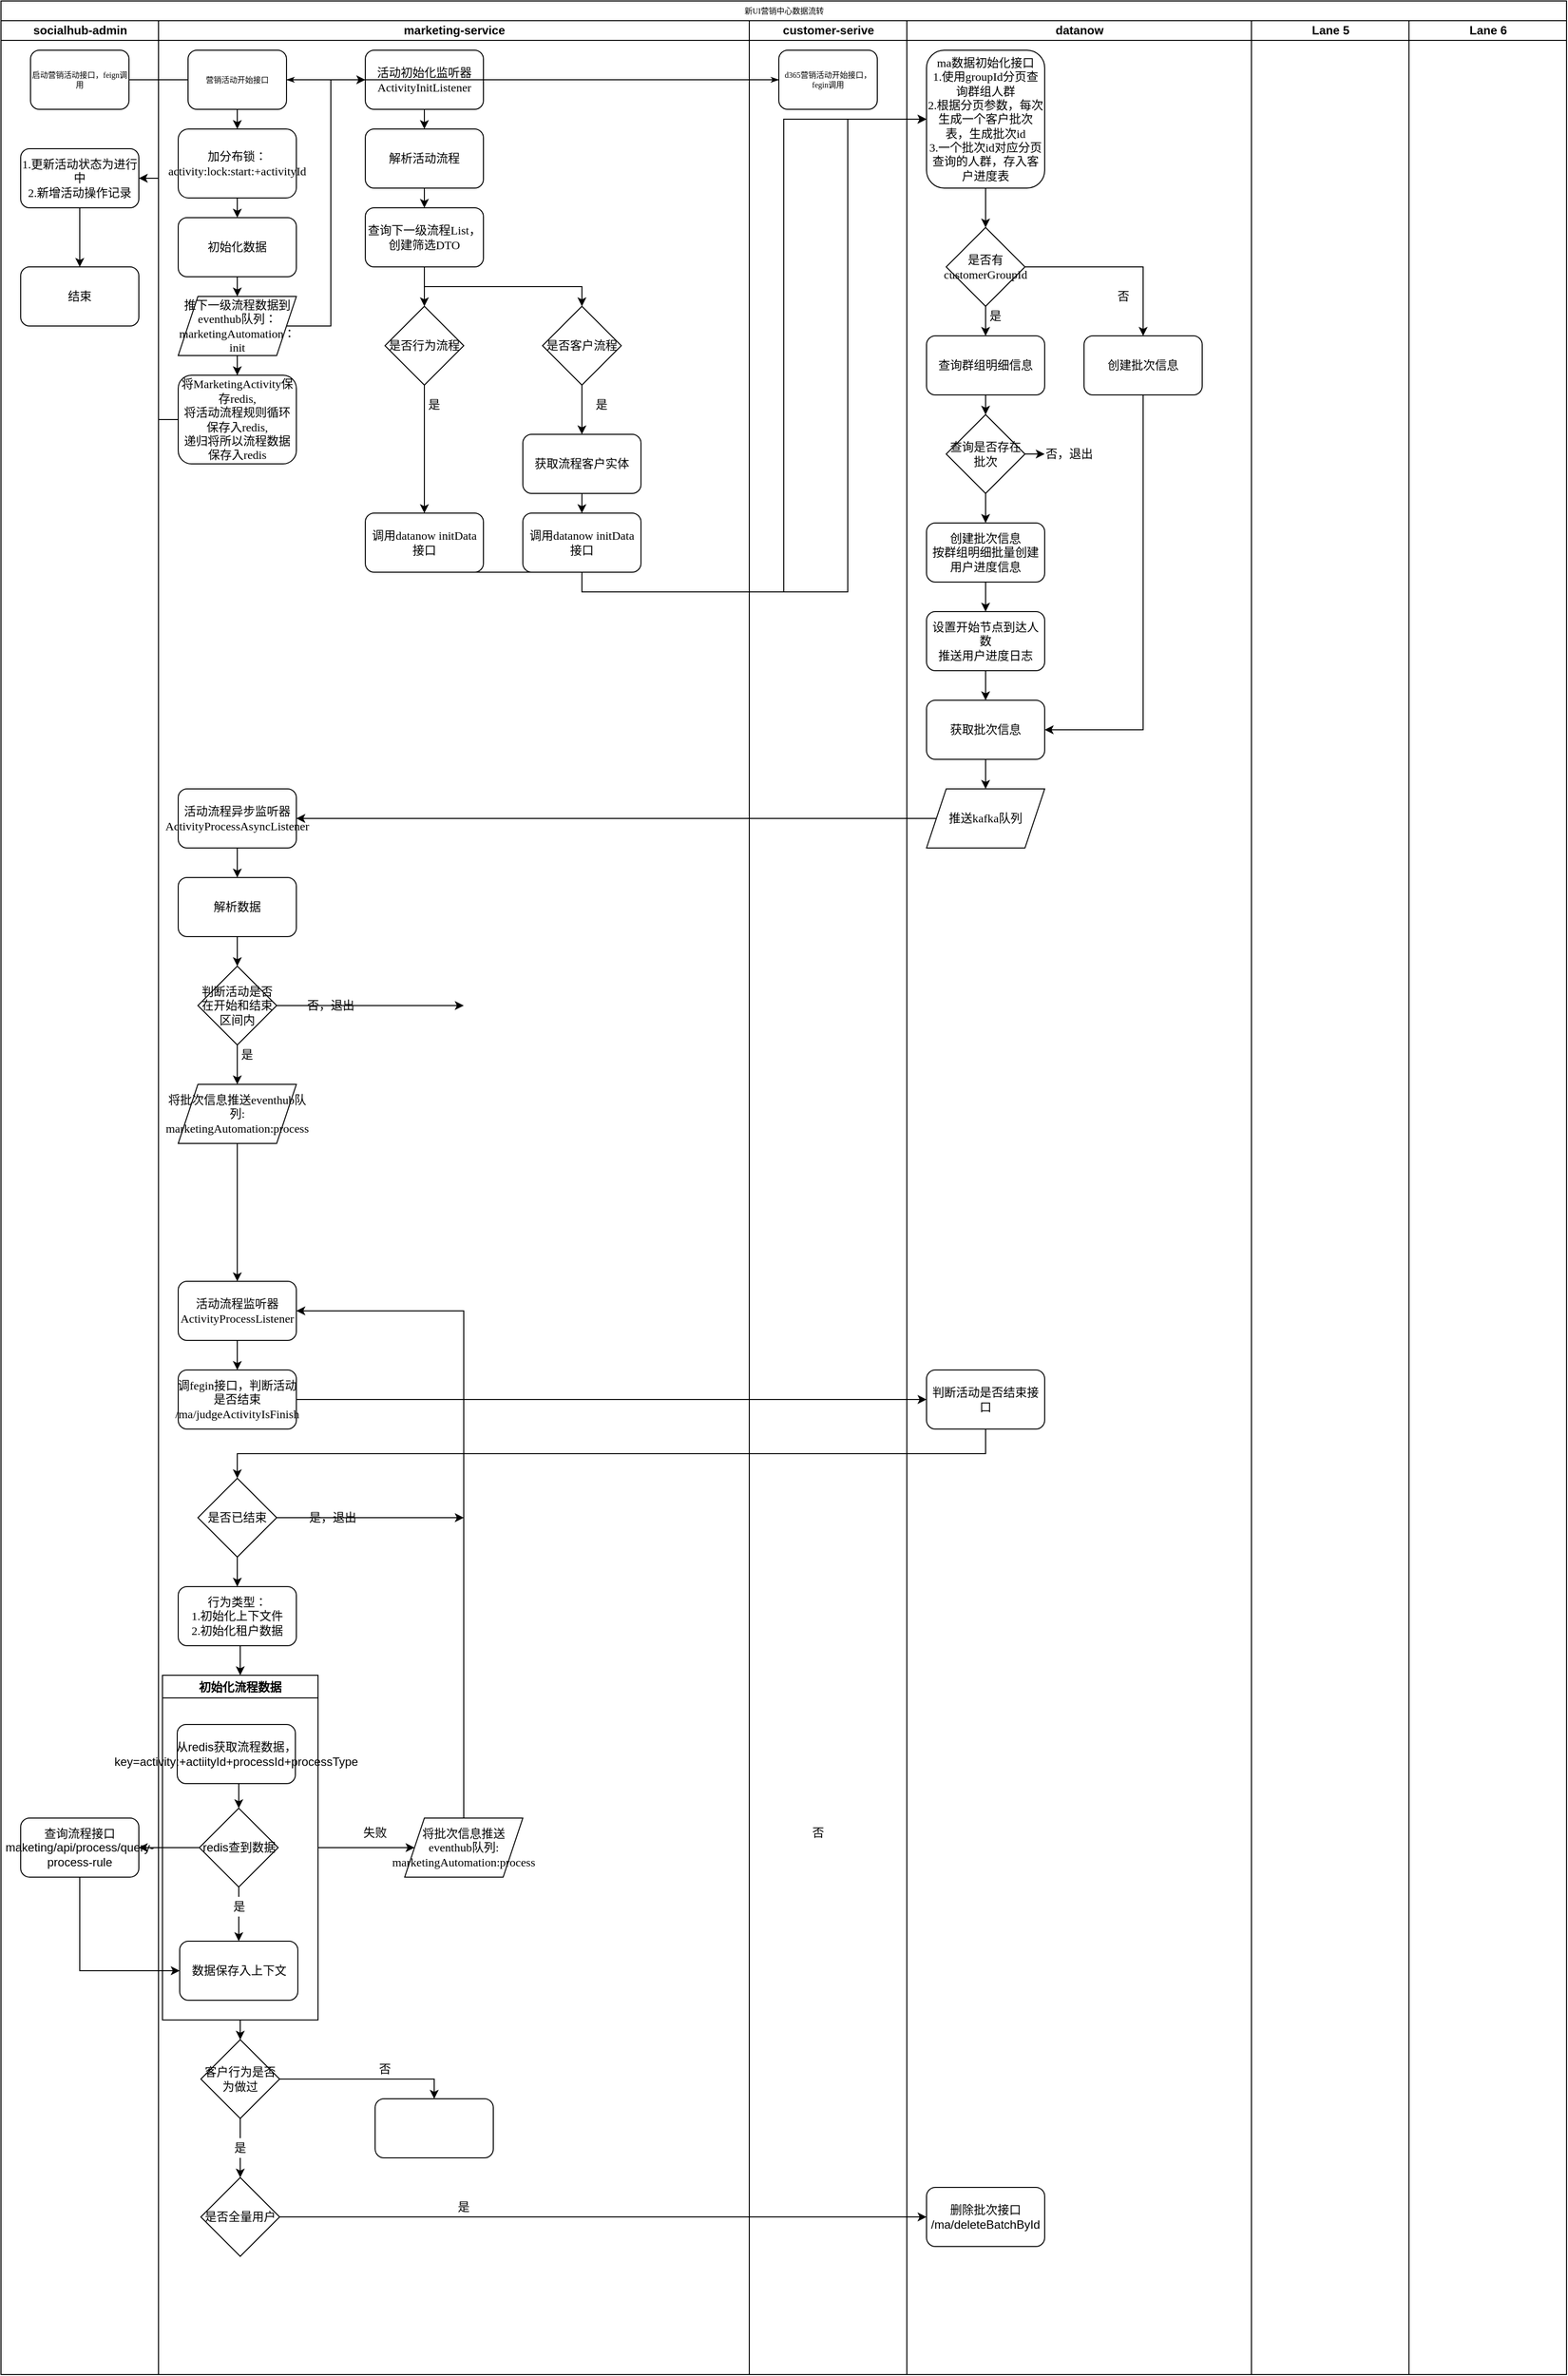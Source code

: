 <mxfile version="14.9.8" type="github">
  <diagram name="Page-1" id="74e2e168-ea6b-b213-b513-2b3c1d86103e">
    <mxGraphModel dx="1038" dy="579" grid="1" gridSize="10" guides="1" tooltips="1" connect="1" arrows="1" fold="1" page="1" pageScale="1" pageWidth="1100" pageHeight="850" background="none" math="0" shadow="0">
      <root>
        <mxCell id="0" />
        <mxCell id="1" parent="0" />
        <mxCell id="77e6c97f196da883-1" value="新UI营销中心数据流转" style="swimlane;html=1;childLayout=stackLayout;startSize=20;rounded=0;shadow=0;labelBackgroundColor=none;strokeWidth=1;fontFamily=Verdana;fontSize=8;align=center;fontStyle=0" parent="1" vertex="1">
          <mxGeometry x="60" y="70" width="1590" height="2410" as="geometry" />
        </mxCell>
        <mxCell id="77e6c97f196da883-26" style="edgeStyle=orthogonalEdgeStyle;rounded=1;html=1;labelBackgroundColor=none;startArrow=none;startFill=0;startSize=5;endArrow=classicThin;endFill=1;endSize=5;jettySize=auto;orthogonalLoop=1;strokeWidth=1;fontFamily=Verdana;fontSize=8" parent="77e6c97f196da883-1" source="77e6c97f196da883-8" target="77e6c97f196da883-11" edge="1">
          <mxGeometry relative="1" as="geometry" />
        </mxCell>
        <mxCell id="77e6c97f196da883-2" value="socialhub-admin" style="swimlane;html=1;startSize=20;" parent="77e6c97f196da883-1" vertex="1">
          <mxGeometry y="20" width="160" height="2390" as="geometry" />
        </mxCell>
        <mxCell id="77e6c97f196da883-8" value="启动营销活动接口，feign调用" style="rounded=1;whiteSpace=wrap;html=1;shadow=0;labelBackgroundColor=none;strokeWidth=1;fontFamily=Verdana;fontSize=8;align=center;" parent="77e6c97f196da883-2" vertex="1">
          <mxGeometry x="30" y="30" width="100" height="60" as="geometry" />
        </mxCell>
        <mxCell id="EfhbLXR6SQCOzgMCD7S6-70" style="edgeStyle=orthogonalEdgeStyle;rounded=0;orthogonalLoop=1;jettySize=auto;html=1;exitX=0.5;exitY=1;exitDx=0;exitDy=0;entryX=0.5;entryY=0;entryDx=0;entryDy=0;fontFamily=Verdana;" parent="77e6c97f196da883-2" source="EfhbLXR6SQCOzgMCD7S6-66" target="EfhbLXR6SQCOzgMCD7S6-69" edge="1">
          <mxGeometry relative="1" as="geometry" />
        </mxCell>
        <mxCell id="EfhbLXR6SQCOzgMCD7S6-66" value="1.更新活动状态为进行中&lt;br&gt;2.新增活动操作记录" style="rounded=1;whiteSpace=wrap;html=1;fontFamily=Verdana;" parent="77e6c97f196da883-2" vertex="1">
          <mxGeometry x="20" y="130" width="120" height="60" as="geometry" />
        </mxCell>
        <mxCell id="EfhbLXR6SQCOzgMCD7S6-69" value="结束" style="rounded=1;whiteSpace=wrap;html=1;fontFamily=Verdana;" parent="77e6c97f196da883-2" vertex="1">
          <mxGeometry x="20" y="250" width="120" height="60" as="geometry" />
        </mxCell>
        <mxCell id="uxuFsEYdZYxhDb78e2w4-10" value="查询流程接口&lt;br&gt;maketing/api/process/query-process-rule" style="rounded=1;whiteSpace=wrap;html=1;" vertex="1" parent="77e6c97f196da883-2">
          <mxGeometry x="20" y="1825" width="120" height="60" as="geometry" />
        </mxCell>
        <mxCell id="77e6c97f196da883-4" value="marketing-service" style="swimlane;html=1;startSize=20;" parent="77e6c97f196da883-1" vertex="1">
          <mxGeometry x="160" y="20" width="600" height="2390" as="geometry" />
        </mxCell>
        <mxCell id="EfhbLXR6SQCOzgMCD7S6-1" style="edgeStyle=orthogonalEdgeStyle;rounded=0;orthogonalLoop=1;jettySize=auto;html=1;exitX=0.5;exitY=1;exitDx=0;exitDy=0;entryX=0.5;entryY=0;entryDx=0;entryDy=0;fontFamily=Verdana;" parent="77e6c97f196da883-4" source="77e6c97f196da883-9" target="gTj4ivvzBV5P9dTp7mhS-2" edge="1">
          <mxGeometry relative="1" as="geometry" />
        </mxCell>
        <mxCell id="77e6c97f196da883-9" value="营销活动开始接口" style="rounded=1;whiteSpace=wrap;html=1;shadow=0;labelBackgroundColor=none;strokeWidth=1;fontFamily=Verdana;fontSize=8;align=center;" parent="77e6c97f196da883-4" vertex="1">
          <mxGeometry x="30" y="30" width="100" height="60" as="geometry" />
        </mxCell>
        <mxCell id="EfhbLXR6SQCOzgMCD7S6-3" style="edgeStyle=orthogonalEdgeStyle;rounded=0;orthogonalLoop=1;jettySize=auto;html=1;exitX=0.5;exitY=1;exitDx=0;exitDy=0;entryX=0.5;entryY=0;entryDx=0;entryDy=0;fontFamily=Verdana;" parent="77e6c97f196da883-4" source="gTj4ivvzBV5P9dTp7mhS-2" target="EfhbLXR6SQCOzgMCD7S6-2" edge="1">
          <mxGeometry relative="1" as="geometry" />
        </mxCell>
        <mxCell id="gTj4ivvzBV5P9dTp7mhS-2" value="&lt;font&gt;加分布锁：&lt;span&gt;activity:lock:start:+activityId&lt;/span&gt;&lt;/font&gt;" style="rounded=1;whiteSpace=wrap;html=1;fontFamily=Verdana;" parent="77e6c97f196da883-4" vertex="1">
          <mxGeometry x="20" y="110" width="120" height="70" as="geometry" />
        </mxCell>
        <mxCell id="EfhbLXR6SQCOzgMCD7S6-10" style="edgeStyle=orthogonalEdgeStyle;rounded=0;orthogonalLoop=1;jettySize=auto;html=1;exitX=0.5;exitY=1;exitDx=0;exitDy=0;entryX=0.5;entryY=0;entryDx=0;entryDy=0;fontFamily=Verdana;" parent="77e6c97f196da883-4" source="EfhbLXR6SQCOzgMCD7S6-2" target="EfhbLXR6SQCOzgMCD7S6-9" edge="1">
          <mxGeometry relative="1" as="geometry" />
        </mxCell>
        <mxCell id="EfhbLXR6SQCOzgMCD7S6-2" value="初始化数据" style="rounded=1;whiteSpace=wrap;html=1;fontFamily=Verdana;" parent="77e6c97f196da883-4" vertex="1">
          <mxGeometry x="20" y="200" width="120" height="60" as="geometry" />
        </mxCell>
        <mxCell id="EfhbLXR6SQCOzgMCD7S6-12" style="edgeStyle=orthogonalEdgeStyle;rounded=0;orthogonalLoop=1;jettySize=auto;html=1;exitX=0.5;exitY=1;exitDx=0;exitDy=0;fontFamily=Verdana;" parent="77e6c97f196da883-4" source="EfhbLXR6SQCOzgMCD7S6-9" target="EfhbLXR6SQCOzgMCD7S6-11" edge="1">
          <mxGeometry relative="1" as="geometry" />
        </mxCell>
        <mxCell id="EfhbLXR6SQCOzgMCD7S6-16" style="edgeStyle=orthogonalEdgeStyle;rounded=0;orthogonalLoop=1;jettySize=auto;html=1;exitX=1;exitY=0.5;exitDx=0;exitDy=0;entryX=0;entryY=0.5;entryDx=0;entryDy=0;fontFamily=Verdana;" parent="77e6c97f196da883-4" source="EfhbLXR6SQCOzgMCD7S6-9" target="EfhbLXR6SQCOzgMCD7S6-13" edge="1">
          <mxGeometry relative="1" as="geometry" />
        </mxCell>
        <mxCell id="EfhbLXR6SQCOzgMCD7S6-9" value="推下一级流程数据到eventhub队列：marketingAutomation：init" style="shape=parallelogram;perimeter=parallelogramPerimeter;whiteSpace=wrap;html=1;fixedSize=1;fontFamily=Verdana;" parent="77e6c97f196da883-4" vertex="1">
          <mxGeometry x="20" y="280" width="120" height="60" as="geometry" />
        </mxCell>
        <mxCell id="EfhbLXR6SQCOzgMCD7S6-11" value="将MarketingActivity保存redis,&lt;br&gt;将活动流程规则循环保存入redis,&lt;br&gt;递归将所以流程数据保存入redis" style="rounded=1;whiteSpace=wrap;html=1;fontFamily=Verdana;" parent="77e6c97f196da883-4" vertex="1">
          <mxGeometry x="20" y="360" width="120" height="90" as="geometry" />
        </mxCell>
        <mxCell id="EfhbLXR6SQCOzgMCD7S6-15" style="edgeStyle=orthogonalEdgeStyle;rounded=0;orthogonalLoop=1;jettySize=auto;html=1;exitX=0.5;exitY=1;exitDx=0;exitDy=0;entryX=0.5;entryY=0;entryDx=0;entryDy=0;fontFamily=Verdana;" parent="77e6c97f196da883-4" source="EfhbLXR6SQCOzgMCD7S6-13" target="EfhbLXR6SQCOzgMCD7S6-14" edge="1">
          <mxGeometry relative="1" as="geometry" />
        </mxCell>
        <mxCell id="EfhbLXR6SQCOzgMCD7S6-13" value="活动初始化监听器&lt;br&gt;ActivityInitListener" style="rounded=1;whiteSpace=wrap;html=1;fontFamily=Verdana;" parent="77e6c97f196da883-4" vertex="1">
          <mxGeometry x="210" y="30" width="120" height="60" as="geometry" />
        </mxCell>
        <mxCell id="EfhbLXR6SQCOzgMCD7S6-19" style="edgeStyle=orthogonalEdgeStyle;rounded=0;orthogonalLoop=1;jettySize=auto;html=1;exitX=0.5;exitY=1;exitDx=0;exitDy=0;entryX=0.5;entryY=0;entryDx=0;entryDy=0;fontFamily=Verdana;" parent="77e6c97f196da883-4" source="EfhbLXR6SQCOzgMCD7S6-14" target="EfhbLXR6SQCOzgMCD7S6-17" edge="1">
          <mxGeometry relative="1" as="geometry" />
        </mxCell>
        <mxCell id="EfhbLXR6SQCOzgMCD7S6-14" value="解析活动流程" style="rounded=1;whiteSpace=wrap;html=1;fontFamily=Verdana;" parent="77e6c97f196da883-4" vertex="1">
          <mxGeometry x="210" y="110" width="120" height="60" as="geometry" />
        </mxCell>
        <mxCell id="EfhbLXR6SQCOzgMCD7S6-21" style="edgeStyle=orthogonalEdgeStyle;rounded=0;orthogonalLoop=1;jettySize=auto;html=1;exitX=0.5;exitY=1;exitDx=0;exitDy=0;entryX=0.5;entryY=0;entryDx=0;entryDy=0;fontFamily=Verdana;" parent="77e6c97f196da883-4" source="EfhbLXR6SQCOzgMCD7S6-17" target="EfhbLXR6SQCOzgMCD7S6-20" edge="1">
          <mxGeometry relative="1" as="geometry" />
        </mxCell>
        <mxCell id="EfhbLXR6SQCOzgMCD7S6-23" style="edgeStyle=orthogonalEdgeStyle;rounded=0;orthogonalLoop=1;jettySize=auto;html=1;exitX=0.5;exitY=1;exitDx=0;exitDy=0;entryX=0.5;entryY=0;entryDx=0;entryDy=0;fontFamily=Verdana;" parent="77e6c97f196da883-4" source="EfhbLXR6SQCOzgMCD7S6-17" target="EfhbLXR6SQCOzgMCD7S6-22" edge="1">
          <mxGeometry relative="1" as="geometry" />
        </mxCell>
        <mxCell id="EfhbLXR6SQCOzgMCD7S6-17" value="查询下一级流程List，&lt;br&gt;创建筛选DTO" style="rounded=1;whiteSpace=wrap;html=1;fontFamily=Verdana;" parent="77e6c97f196da883-4" vertex="1">
          <mxGeometry x="210" y="190" width="120" height="60" as="geometry" />
        </mxCell>
        <mxCell id="EfhbLXR6SQCOzgMCD7S6-20" value="是否行为流程" style="rhombus;whiteSpace=wrap;html=1;fontFamily=Verdana;" parent="77e6c97f196da883-4" vertex="1">
          <mxGeometry x="230" y="290" width="80" height="80" as="geometry" />
        </mxCell>
        <mxCell id="EfhbLXR6SQCOzgMCD7S6-35" style="edgeStyle=orthogonalEdgeStyle;rounded=0;orthogonalLoop=1;jettySize=auto;html=1;exitX=0.5;exitY=1;exitDx=0;exitDy=0;entryX=0.5;entryY=0;entryDx=0;entryDy=0;fontFamily=Verdana;" parent="77e6c97f196da883-4" source="EfhbLXR6SQCOzgMCD7S6-22" target="EfhbLXR6SQCOzgMCD7S6-34" edge="1">
          <mxGeometry relative="1" as="geometry" />
        </mxCell>
        <mxCell id="EfhbLXR6SQCOzgMCD7S6-22" value="是否客户流程" style="rhombus;whiteSpace=wrap;html=1;fontFamily=Verdana;" parent="77e6c97f196da883-4" vertex="1">
          <mxGeometry x="390" y="290" width="80" height="80" as="geometry" />
        </mxCell>
        <mxCell id="EfhbLXR6SQCOzgMCD7S6-24" value="调用datanow&amp;nbsp;initData接口" style="rounded=1;whiteSpace=wrap;html=1;fontFamily=Verdana;" parent="77e6c97f196da883-4" vertex="1">
          <mxGeometry x="210" y="500" width="120" height="60" as="geometry" />
        </mxCell>
        <mxCell id="EfhbLXR6SQCOzgMCD7S6-27" value="是" style="text;html=1;strokeColor=none;fillColor=none;align=center;verticalAlign=middle;whiteSpace=wrap;rounded=0;fontFamily=Verdana;" parent="77e6c97f196da883-4" vertex="1">
          <mxGeometry x="260" y="380" width="40" height="20" as="geometry" />
        </mxCell>
        <mxCell id="EfhbLXR6SQCOzgMCD7S6-32" style="edgeStyle=orthogonalEdgeStyle;rounded=0;orthogonalLoop=1;jettySize=auto;html=1;exitX=0.5;exitY=1;exitDx=0;exitDy=0;entryX=0.5;entryY=0;entryDx=0;entryDy=0;fontFamily=Verdana;" parent="77e6c97f196da883-4" source="EfhbLXR6SQCOzgMCD7S6-20" target="EfhbLXR6SQCOzgMCD7S6-24" edge="1">
          <mxGeometry relative="1" as="geometry" />
        </mxCell>
        <mxCell id="EfhbLXR6SQCOzgMCD7S6-38" style="edgeStyle=orthogonalEdgeStyle;rounded=0;orthogonalLoop=1;jettySize=auto;html=1;exitX=0.5;exitY=1;exitDx=0;exitDy=0;entryX=0.5;entryY=0;entryDx=0;entryDy=0;fontFamily=Verdana;" parent="77e6c97f196da883-4" source="EfhbLXR6SQCOzgMCD7S6-34" target="EfhbLXR6SQCOzgMCD7S6-37" edge="1">
          <mxGeometry relative="1" as="geometry" />
        </mxCell>
        <mxCell id="EfhbLXR6SQCOzgMCD7S6-34" value="获取流程客户实体" style="rounded=1;whiteSpace=wrap;html=1;fontFamily=Verdana;" parent="77e6c97f196da883-4" vertex="1">
          <mxGeometry x="370" y="420" width="120" height="60" as="geometry" />
        </mxCell>
        <mxCell id="EfhbLXR6SQCOzgMCD7S6-36" value="是" style="text;html=1;strokeColor=none;fillColor=none;align=center;verticalAlign=middle;whiteSpace=wrap;rounded=0;fontFamily=Verdana;" parent="77e6c97f196da883-4" vertex="1">
          <mxGeometry x="430" y="380" width="40" height="20" as="geometry" />
        </mxCell>
        <mxCell id="EfhbLXR6SQCOzgMCD7S6-37" value="调用datanow&amp;nbsp;initData接口" style="rounded=1;whiteSpace=wrap;html=1;fontFamily=Verdana;" parent="77e6c97f196da883-4" vertex="1">
          <mxGeometry x="370" y="500" width="120" height="60" as="geometry" />
        </mxCell>
        <mxCell id="EfhbLXR6SQCOzgMCD7S6-73" style="edgeStyle=orthogonalEdgeStyle;rounded=0;orthogonalLoop=1;jettySize=auto;html=1;exitX=0.5;exitY=1;exitDx=0;exitDy=0;entryX=0.5;entryY=0;entryDx=0;entryDy=0;fontFamily=Verdana;" parent="77e6c97f196da883-4" source="EfhbLXR6SQCOzgMCD7S6-64" target="EfhbLXR6SQCOzgMCD7S6-72" edge="1">
          <mxGeometry relative="1" as="geometry" />
        </mxCell>
        <mxCell id="EfhbLXR6SQCOzgMCD7S6-64" value="活动流程异步监听器&lt;br&gt;ActivityProcessAsyncListener" style="rounded=1;whiteSpace=wrap;html=1;fontFamily=Verdana;" parent="77e6c97f196da883-4" vertex="1">
          <mxGeometry x="20" y="780" width="120" height="60" as="geometry" />
        </mxCell>
        <mxCell id="EfhbLXR6SQCOzgMCD7S6-76" style="edgeStyle=orthogonalEdgeStyle;rounded=0;orthogonalLoop=1;jettySize=auto;html=1;exitX=0.5;exitY=1;exitDx=0;exitDy=0;entryX=0.5;entryY=0;entryDx=0;entryDy=0;fontFamily=Verdana;" parent="77e6c97f196da883-4" source="EfhbLXR6SQCOzgMCD7S6-71" edge="1">
          <mxGeometry relative="1" as="geometry">
            <mxPoint x="80" y="1080" as="targetPoint" />
          </mxGeometry>
        </mxCell>
        <mxCell id="EfhbLXR6SQCOzgMCD7S6-71" value="判断活动是否在开始和结束区间内" style="rhombus;whiteSpace=wrap;html=1;fontFamily=Verdana;" parent="77e6c97f196da883-4" vertex="1">
          <mxGeometry x="40" y="960" width="80" height="80" as="geometry" />
        </mxCell>
        <mxCell id="EfhbLXR6SQCOzgMCD7S6-74" style="edgeStyle=orthogonalEdgeStyle;rounded=0;orthogonalLoop=1;jettySize=auto;html=1;exitX=0.5;exitY=1;exitDx=0;exitDy=0;entryX=0.5;entryY=0;entryDx=0;entryDy=0;fontFamily=Verdana;" parent="77e6c97f196da883-4" source="EfhbLXR6SQCOzgMCD7S6-72" target="EfhbLXR6SQCOzgMCD7S6-71" edge="1">
          <mxGeometry relative="1" as="geometry" />
        </mxCell>
        <mxCell id="EfhbLXR6SQCOzgMCD7S6-72" value="解析数据" style="rounded=1;whiteSpace=wrap;html=1;fontFamily=Verdana;" parent="77e6c97f196da883-4" vertex="1">
          <mxGeometry x="20" y="870" width="120" height="60" as="geometry" />
        </mxCell>
        <mxCell id="EfhbLXR6SQCOzgMCD7S6-77" value="是" style="text;html=1;strokeColor=none;fillColor=none;align=center;verticalAlign=middle;whiteSpace=wrap;rounded=0;fontFamily=Verdana;" parent="77e6c97f196da883-4" vertex="1">
          <mxGeometry x="70" y="1040" width="40" height="20" as="geometry" />
        </mxCell>
        <mxCell id="EfhbLXR6SQCOzgMCD7S6-79" value="否，退出" style="text;html=1;strokeColor=none;fillColor=none;align=center;verticalAlign=middle;whiteSpace=wrap;rounded=0;fontFamily=Verdana;" parent="77e6c97f196da883-4" vertex="1">
          <mxGeometry x="150" y="990" width="50" height="20" as="geometry" />
        </mxCell>
        <mxCell id="EfhbLXR6SQCOzgMCD7S6-94" style="edgeStyle=orthogonalEdgeStyle;rounded=0;orthogonalLoop=1;jettySize=auto;html=1;exitX=0.5;exitY=1;exitDx=0;exitDy=0;fontFamily=Verdana;entryX=0.5;entryY=0;entryDx=0;entryDy=0;" parent="77e6c97f196da883-4" source="EfhbLXR6SQCOzgMCD7S6-84" target="EfhbLXR6SQCOzgMCD7S6-85" edge="1">
          <mxGeometry relative="1" as="geometry">
            <mxPoint x="80" y="1230" as="targetPoint" />
          </mxGeometry>
        </mxCell>
        <mxCell id="EfhbLXR6SQCOzgMCD7S6-84" value="&lt;span&gt;将批次信息推送eventhub队列:&lt;/span&gt;&lt;br&gt;&lt;span&gt;marketingAutomation:process&lt;/span&gt;" style="shape=parallelogram;perimeter=parallelogramPerimeter;whiteSpace=wrap;html=1;fixedSize=1;fontFamily=Verdana;" parent="77e6c97f196da883-4" vertex="1">
          <mxGeometry x="20" y="1080" width="120" height="60" as="geometry" />
        </mxCell>
        <mxCell id="EfhbLXR6SQCOzgMCD7S6-87" style="edgeStyle=orthogonalEdgeStyle;rounded=0;orthogonalLoop=1;jettySize=auto;html=1;exitX=0.5;exitY=1;exitDx=0;exitDy=0;fontFamily=Verdana;" parent="77e6c97f196da883-4" source="EfhbLXR6SQCOzgMCD7S6-85" target="EfhbLXR6SQCOzgMCD7S6-86" edge="1">
          <mxGeometry relative="1" as="geometry" />
        </mxCell>
        <mxCell id="EfhbLXR6SQCOzgMCD7S6-85" value="活动流程监听器&lt;br&gt;ActivityProcessListener" style="rounded=1;whiteSpace=wrap;html=1;fontFamily=Verdana;" parent="77e6c97f196da883-4" vertex="1">
          <mxGeometry x="20" y="1280" width="120" height="60" as="geometry" />
        </mxCell>
        <mxCell id="EfhbLXR6SQCOzgMCD7S6-86" value="调fegin接口，判断活动是否结束&lt;br&gt;/ma/judgeActivityIsFinish" style="rounded=1;whiteSpace=wrap;html=1;fontFamily=Verdana;" parent="77e6c97f196da883-4" vertex="1">
          <mxGeometry x="20" y="1370" width="120" height="60" as="geometry" />
        </mxCell>
        <mxCell id="uxuFsEYdZYxhDb78e2w4-4" style="edgeStyle=orthogonalEdgeStyle;rounded=0;orthogonalLoop=1;jettySize=auto;html=1;exitX=0.5;exitY=1;exitDx=0;exitDy=0;entryX=0.5;entryY=0;entryDx=0;entryDy=0;" edge="1" parent="77e6c97f196da883-4" source="EfhbLXR6SQCOzgMCD7S6-91" target="EfhbLXR6SQCOzgMCD7S6-97">
          <mxGeometry relative="1" as="geometry" />
        </mxCell>
        <mxCell id="EfhbLXR6SQCOzgMCD7S6-91" value="是否已结束" style="rhombus;whiteSpace=wrap;html=1;fontFamily=Verdana;" parent="77e6c97f196da883-4" vertex="1">
          <mxGeometry x="40" y="1480" width="80" height="80" as="geometry" />
        </mxCell>
        <mxCell id="EfhbLXR6SQCOzgMCD7S6-96" value="是，退出" style="text;html=1;strokeColor=none;fillColor=none;align=center;verticalAlign=middle;whiteSpace=wrap;rounded=0;fontFamily=Verdana;" parent="77e6c97f196da883-4" vertex="1">
          <mxGeometry x="152" y="1510" width="50" height="20" as="geometry" />
        </mxCell>
        <mxCell id="uxuFsEYdZYxhDb78e2w4-31" style="edgeStyle=orthogonalEdgeStyle;rounded=0;orthogonalLoop=1;jettySize=auto;html=1;exitX=0.5;exitY=1;exitDx=0;exitDy=0;entryX=0.5;entryY=0;entryDx=0;entryDy=0;" edge="1" parent="77e6c97f196da883-4" source="EfhbLXR6SQCOzgMCD7S6-97" target="uxuFsEYdZYxhDb78e2w4-21">
          <mxGeometry relative="1" as="geometry" />
        </mxCell>
        <mxCell id="EfhbLXR6SQCOzgMCD7S6-97" value="行为类型：&lt;br&gt;1.初始化上下文件&lt;br&gt;2.初始化租户数据" style="rounded=1;whiteSpace=wrap;html=1;fontFamily=Verdana;" parent="77e6c97f196da883-4" vertex="1">
          <mxGeometry x="20" y="1590" width="120" height="60" as="geometry" />
        </mxCell>
        <mxCell id="uxuFsEYdZYxhDb78e2w4-17" value="失败" style="text;html=1;strokeColor=none;fillColor=none;align=center;verticalAlign=middle;whiteSpace=wrap;rounded=0;" vertex="1" parent="77e6c97f196da883-4">
          <mxGeometry x="200" y="1830" width="40" height="20" as="geometry" />
        </mxCell>
        <mxCell id="uxuFsEYdZYxhDb78e2w4-19" style="edgeStyle=orthogonalEdgeStyle;rounded=0;orthogonalLoop=1;jettySize=auto;html=1;exitX=0.5;exitY=0;exitDx=0;exitDy=0;entryX=1;entryY=0.5;entryDx=0;entryDy=0;" edge="1" parent="77e6c97f196da883-4" source="uxuFsEYdZYxhDb78e2w4-18" target="EfhbLXR6SQCOzgMCD7S6-85">
          <mxGeometry relative="1" as="geometry" />
        </mxCell>
        <mxCell id="uxuFsEYdZYxhDb78e2w4-22" style="edgeStyle=orthogonalEdgeStyle;rounded=0;orthogonalLoop=1;jettySize=auto;html=1;exitX=1;exitY=0.5;exitDx=0;exitDy=0;entryX=0;entryY=0.5;entryDx=0;entryDy=0;" edge="1" parent="77e6c97f196da883-4" source="uxuFsEYdZYxhDb78e2w4-21" target="uxuFsEYdZYxhDb78e2w4-18">
          <mxGeometry relative="1" as="geometry" />
        </mxCell>
        <mxCell id="uxuFsEYdZYxhDb78e2w4-34" style="edgeStyle=orthogonalEdgeStyle;rounded=0;orthogonalLoop=1;jettySize=auto;html=1;exitX=0.5;exitY=1;exitDx=0;exitDy=0;entryX=0.5;entryY=0;entryDx=0;entryDy=0;" edge="1" parent="77e6c97f196da883-4" source="uxuFsEYdZYxhDb78e2w4-21" target="uxuFsEYdZYxhDb78e2w4-33">
          <mxGeometry relative="1" as="geometry" />
        </mxCell>
        <mxCell id="uxuFsEYdZYxhDb78e2w4-21" value="初始化流程数据" style="swimlane;" vertex="1" parent="77e6c97f196da883-4">
          <mxGeometry x="4" y="1680" width="158" height="350" as="geometry" />
        </mxCell>
        <mxCell id="uxuFsEYdZYxhDb78e2w4-5" value="从redis获取流程数据，key=activity:+actiityId+processId+processType" style="rounded=1;whiteSpace=wrap;html=1;" vertex="1" parent="uxuFsEYdZYxhDb78e2w4-21">
          <mxGeometry x="15" y="50" width="120" height="60" as="geometry" />
        </mxCell>
        <mxCell id="uxuFsEYdZYxhDb78e2w4-27" style="edgeStyle=orthogonalEdgeStyle;rounded=0;orthogonalLoop=1;jettySize=auto;html=1;exitX=0.5;exitY=1;exitDx=0;exitDy=0;entryX=0.5;entryY=0;entryDx=0;entryDy=0;startArrow=none;" edge="1" parent="uxuFsEYdZYxhDb78e2w4-21" source="uxuFsEYdZYxhDb78e2w4-29" target="uxuFsEYdZYxhDb78e2w4-13">
          <mxGeometry relative="1" as="geometry" />
        </mxCell>
        <mxCell id="uxuFsEYdZYxhDb78e2w4-7" value="redis查到数据" style="rhombus;whiteSpace=wrap;html=1;" vertex="1" parent="uxuFsEYdZYxhDb78e2w4-21">
          <mxGeometry x="37.5" y="135" width="80" height="80" as="geometry" />
        </mxCell>
        <mxCell id="uxuFsEYdZYxhDb78e2w4-8" style="edgeStyle=orthogonalEdgeStyle;rounded=0;orthogonalLoop=1;jettySize=auto;html=1;exitX=0.5;exitY=1;exitDx=0;exitDy=0;entryX=0.5;entryY=0;entryDx=0;entryDy=0;" edge="1" parent="uxuFsEYdZYxhDb78e2w4-21" source="uxuFsEYdZYxhDb78e2w4-5" target="uxuFsEYdZYxhDb78e2w4-7">
          <mxGeometry relative="1" as="geometry" />
        </mxCell>
        <mxCell id="uxuFsEYdZYxhDb78e2w4-13" value="数据保存入上下文" style="rounded=1;whiteSpace=wrap;html=1;" vertex="1" parent="uxuFsEYdZYxhDb78e2w4-21">
          <mxGeometry x="17.5" y="270" width="120" height="60" as="geometry" />
        </mxCell>
        <mxCell id="uxuFsEYdZYxhDb78e2w4-29" value="是" style="text;html=1;strokeColor=none;fillColor=none;align=center;verticalAlign=middle;whiteSpace=wrap;rounded=0;" vertex="1" parent="uxuFsEYdZYxhDb78e2w4-21">
          <mxGeometry x="57.5" y="225" width="40" height="20" as="geometry" />
        </mxCell>
        <mxCell id="uxuFsEYdZYxhDb78e2w4-30" value="" style="edgeStyle=orthogonalEdgeStyle;rounded=0;orthogonalLoop=1;jettySize=auto;html=1;exitX=0.5;exitY=1;exitDx=0;exitDy=0;entryX=0.5;entryY=0;entryDx=0;entryDy=0;endArrow=none;" edge="1" parent="uxuFsEYdZYxhDb78e2w4-21" source="uxuFsEYdZYxhDb78e2w4-7" target="uxuFsEYdZYxhDb78e2w4-29">
          <mxGeometry relative="1" as="geometry">
            <mxPoint x="462.5" y="1985" as="sourcePoint" />
            <mxPoint x="462.5" y="2040" as="targetPoint" />
          </mxGeometry>
        </mxCell>
        <mxCell id="uxuFsEYdZYxhDb78e2w4-18" value="&lt;span style=&quot;font-family: &amp;#34;verdana&amp;#34;&quot;&gt;将批次信息推送&lt;br&gt;eventhub队列:&lt;/span&gt;&lt;br style=&quot;font-family: &amp;#34;verdana&amp;#34;&quot;&gt;&lt;span style=&quot;font-family: &amp;#34;verdana&amp;#34;&quot;&gt;marketingAutomation:process&lt;/span&gt;" style="shape=parallelogram;perimeter=parallelogramPerimeter;whiteSpace=wrap;html=1;fixedSize=1;" vertex="1" parent="77e6c97f196da883-4">
          <mxGeometry x="250" y="1825" width="120" height="60" as="geometry" />
        </mxCell>
        <mxCell id="uxuFsEYdZYxhDb78e2w4-35" style="edgeStyle=orthogonalEdgeStyle;rounded=0;orthogonalLoop=1;jettySize=auto;html=1;exitX=0.5;exitY=1;exitDx=0;exitDy=0;entryX=0.5;entryY=0;entryDx=0;entryDy=0;startArrow=none;" edge="1" parent="77e6c97f196da883-4" source="uxuFsEYdZYxhDb78e2w4-36" target="uxuFsEYdZYxhDb78e2w4-44">
          <mxGeometry relative="1" as="geometry">
            <mxPoint x="83" y="2190" as="targetPoint" />
          </mxGeometry>
        </mxCell>
        <mxCell id="uxuFsEYdZYxhDb78e2w4-42" style="edgeStyle=orthogonalEdgeStyle;rounded=0;orthogonalLoop=1;jettySize=auto;html=1;exitX=1;exitY=0.5;exitDx=0;exitDy=0;entryX=0.5;entryY=0;entryDx=0;entryDy=0;" edge="1" parent="77e6c97f196da883-4" source="uxuFsEYdZYxhDb78e2w4-33" target="uxuFsEYdZYxhDb78e2w4-38">
          <mxGeometry relative="1" as="geometry" />
        </mxCell>
        <mxCell id="uxuFsEYdZYxhDb78e2w4-33" value="客户行为是否为做过" style="rhombus;whiteSpace=wrap;html=1;" vertex="1" parent="77e6c97f196da883-4">
          <mxGeometry x="43" y="2050" width="80" height="80" as="geometry" />
        </mxCell>
        <mxCell id="uxuFsEYdZYxhDb78e2w4-36" value="是" style="text;html=1;strokeColor=none;fillColor=none;align=center;verticalAlign=middle;whiteSpace=wrap;rounded=0;" vertex="1" parent="77e6c97f196da883-4">
          <mxGeometry x="63" y="2150" width="40" height="20" as="geometry" />
        </mxCell>
        <mxCell id="uxuFsEYdZYxhDb78e2w4-37" value="" style="edgeStyle=orthogonalEdgeStyle;rounded=0;orthogonalLoop=1;jettySize=auto;html=1;exitX=0.5;exitY=1;exitDx=0;exitDy=0;entryX=0.5;entryY=0;entryDx=0;entryDy=0;endArrow=none;" edge="1" parent="77e6c97f196da883-4" source="uxuFsEYdZYxhDb78e2w4-33" target="uxuFsEYdZYxhDb78e2w4-36">
          <mxGeometry relative="1" as="geometry">
            <mxPoint x="463" y="2220" as="sourcePoint" />
            <mxPoint x="463" y="2270" as="targetPoint" />
          </mxGeometry>
        </mxCell>
        <mxCell id="uxuFsEYdZYxhDb78e2w4-38" value="" style="rounded=1;whiteSpace=wrap;html=1;" vertex="1" parent="77e6c97f196da883-4">
          <mxGeometry x="220" y="2110" width="120" height="60" as="geometry" />
        </mxCell>
        <mxCell id="uxuFsEYdZYxhDb78e2w4-43" value="否" style="text;html=1;strokeColor=none;fillColor=none;align=center;verticalAlign=middle;whiteSpace=wrap;rounded=0;" vertex="1" parent="77e6c97f196da883-4">
          <mxGeometry x="210" y="2070" width="40" height="20" as="geometry" />
        </mxCell>
        <mxCell id="uxuFsEYdZYxhDb78e2w4-44" value="是否全量用户" style="rhombus;whiteSpace=wrap;html=1;" vertex="1" parent="77e6c97f196da883-4">
          <mxGeometry x="43" y="2190" width="80" height="80" as="geometry" />
        </mxCell>
        <mxCell id="uxuFsEYdZYxhDb78e2w4-49" value="是" style="text;html=1;strokeColor=none;fillColor=none;align=center;verticalAlign=middle;whiteSpace=wrap;rounded=0;" vertex="1" parent="77e6c97f196da883-4">
          <mxGeometry x="290" y="2210" width="40" height="20" as="geometry" />
        </mxCell>
        <mxCell id="77e6c97f196da883-3" value="customer-serive" style="swimlane;html=1;startSize=20;" parent="77e6c97f196da883-1" vertex="1">
          <mxGeometry x="760" y="20" width="160" height="2390" as="geometry" />
        </mxCell>
        <mxCell id="77e6c97f196da883-11" value="d365营销活动开始接口，fegin调用" style="rounded=1;whiteSpace=wrap;html=1;shadow=0;labelBackgroundColor=none;strokeWidth=1;fontFamily=Verdana;fontSize=8;align=center;" parent="77e6c97f196da883-3" vertex="1">
          <mxGeometry x="30" y="30" width="100" height="60" as="geometry" />
        </mxCell>
        <mxCell id="uxuFsEYdZYxhDb78e2w4-12" value="否" style="text;html=1;strokeColor=none;fillColor=none;align=center;verticalAlign=middle;whiteSpace=wrap;rounded=0;" vertex="1" parent="77e6c97f196da883-3">
          <mxGeometry x="50" y="1830" width="40" height="20" as="geometry" />
        </mxCell>
        <mxCell id="77e6c97f196da883-5" value="datanow" style="swimlane;html=1;startSize=20;" parent="77e6c97f196da883-1" vertex="1">
          <mxGeometry x="920" y="20" width="350" height="2390" as="geometry" />
        </mxCell>
        <mxCell id="EfhbLXR6SQCOzgMCD7S6-43" style="edgeStyle=orthogonalEdgeStyle;rounded=0;orthogonalLoop=1;jettySize=auto;html=1;exitX=0.5;exitY=1;exitDx=0;exitDy=0;entryX=0.5;entryY=0;entryDx=0;entryDy=0;fontFamily=Verdana;" parent="77e6c97f196da883-5" source="EfhbLXR6SQCOzgMCD7S6-39" target="EfhbLXR6SQCOzgMCD7S6-42" edge="1">
          <mxGeometry relative="1" as="geometry" />
        </mxCell>
        <mxCell id="EfhbLXR6SQCOzgMCD7S6-39" value="ma数据初始化接口&lt;br&gt;1.使用groupId分页查询群组人群&lt;br&gt;2.根据分页参数，每次生成一个客户批次表，生成批次id&lt;br&gt;3.一个批次id对应分页查询的人群，存入客户进度表" style="rounded=1;whiteSpace=wrap;html=1;fontFamily=Verdana;" parent="77e6c97f196da883-5" vertex="1">
          <mxGeometry x="20" y="30" width="120" height="140" as="geometry" />
        </mxCell>
        <mxCell id="EfhbLXR6SQCOzgMCD7S6-46" style="edgeStyle=orthogonalEdgeStyle;rounded=0;orthogonalLoop=1;jettySize=auto;html=1;exitX=0.5;exitY=1;exitDx=0;exitDy=0;entryX=0.5;entryY=0;entryDx=0;entryDy=0;fontFamily=Verdana;" parent="77e6c97f196da883-5" source="EfhbLXR6SQCOzgMCD7S6-42" target="EfhbLXR6SQCOzgMCD7S6-44" edge="1">
          <mxGeometry relative="1" as="geometry" />
        </mxCell>
        <mxCell id="EfhbLXR6SQCOzgMCD7S6-47" style="edgeStyle=orthogonalEdgeStyle;rounded=0;orthogonalLoop=1;jettySize=auto;html=1;exitX=1;exitY=0.5;exitDx=0;exitDy=0;entryX=0.5;entryY=0;entryDx=0;entryDy=0;fontFamily=Verdana;" parent="77e6c97f196da883-5" source="EfhbLXR6SQCOzgMCD7S6-42" target="EfhbLXR6SQCOzgMCD7S6-45" edge="1">
          <mxGeometry relative="1" as="geometry" />
        </mxCell>
        <mxCell id="EfhbLXR6SQCOzgMCD7S6-42" value="是否有customerGroupId" style="rhombus;whiteSpace=wrap;html=1;fontFamily=Verdana;" parent="77e6c97f196da883-5" vertex="1">
          <mxGeometry x="40" y="210" width="80" height="80" as="geometry" />
        </mxCell>
        <mxCell id="EfhbLXR6SQCOzgMCD7S6-61" style="edgeStyle=orthogonalEdgeStyle;rounded=0;orthogonalLoop=1;jettySize=auto;html=1;exitX=0.5;exitY=1;exitDx=0;exitDy=0;entryX=0.5;entryY=0;entryDx=0;entryDy=0;fontFamily=Verdana;" parent="77e6c97f196da883-5" source="EfhbLXR6SQCOzgMCD7S6-44" target="EfhbLXR6SQCOzgMCD7S6-60" edge="1">
          <mxGeometry relative="1" as="geometry" />
        </mxCell>
        <mxCell id="EfhbLXR6SQCOzgMCD7S6-44" value="查询群组明细信息" style="rounded=1;whiteSpace=wrap;html=1;fontFamily=Verdana;" parent="77e6c97f196da883-5" vertex="1">
          <mxGeometry x="20" y="320" width="120" height="60" as="geometry" />
        </mxCell>
        <mxCell id="EfhbLXR6SQCOzgMCD7S6-58" style="edgeStyle=orthogonalEdgeStyle;rounded=0;orthogonalLoop=1;jettySize=auto;html=1;exitX=0.5;exitY=1;exitDx=0;exitDy=0;fontFamily=Verdana;entryX=1;entryY=0.5;entryDx=0;entryDy=0;" parent="77e6c97f196da883-5" source="EfhbLXR6SQCOzgMCD7S6-45" target="EfhbLXR6SQCOzgMCD7S6-54" edge="1">
          <mxGeometry relative="1" as="geometry">
            <mxPoint x="200" y="630" as="targetPoint" />
            <Array as="points">
              <mxPoint x="240" y="720" />
            </Array>
          </mxGeometry>
        </mxCell>
        <mxCell id="EfhbLXR6SQCOzgMCD7S6-45" value="创建批次信息" style="rounded=1;whiteSpace=wrap;html=1;fontFamily=Verdana;" parent="77e6c97f196da883-5" vertex="1">
          <mxGeometry x="180" y="320" width="120" height="60" as="geometry" />
        </mxCell>
        <mxCell id="EfhbLXR6SQCOzgMCD7S6-48" value="是" style="text;html=1;strokeColor=none;fillColor=none;align=center;verticalAlign=middle;whiteSpace=wrap;rounded=0;fontFamily=Verdana;" parent="77e6c97f196da883-5" vertex="1">
          <mxGeometry x="70" y="290" width="40" height="20" as="geometry" />
        </mxCell>
        <mxCell id="EfhbLXR6SQCOzgMCD7S6-53" style="edgeStyle=orthogonalEdgeStyle;rounded=0;orthogonalLoop=1;jettySize=auto;html=1;exitX=0.5;exitY=1;exitDx=0;exitDy=0;fontFamily=Verdana;" parent="77e6c97f196da883-5" source="EfhbLXR6SQCOzgMCD7S6-50" target="EfhbLXR6SQCOzgMCD7S6-51" edge="1">
          <mxGeometry relative="1" as="geometry" />
        </mxCell>
        <mxCell id="EfhbLXR6SQCOzgMCD7S6-50" value="创建批次信息&lt;br&gt;按群组明细批量创建用户进度信息" style="rounded=1;whiteSpace=wrap;html=1;fontFamily=Verdana;" parent="77e6c97f196da883-5" vertex="1">
          <mxGeometry x="20" y="510" width="120" height="60" as="geometry" />
        </mxCell>
        <mxCell id="EfhbLXR6SQCOzgMCD7S6-57" style="edgeStyle=orthogonalEdgeStyle;rounded=0;orthogonalLoop=1;jettySize=auto;html=1;exitX=0.5;exitY=1;exitDx=0;exitDy=0;entryX=0.5;entryY=0;entryDx=0;entryDy=0;fontFamily=Verdana;" parent="77e6c97f196da883-5" source="EfhbLXR6SQCOzgMCD7S6-51" target="EfhbLXR6SQCOzgMCD7S6-54" edge="1">
          <mxGeometry relative="1" as="geometry" />
        </mxCell>
        <mxCell id="EfhbLXR6SQCOzgMCD7S6-51" value="设置开始节点到达人数&lt;br&gt;推送用户进度日志" style="rounded=1;whiteSpace=wrap;html=1;fontFamily=Verdana;" parent="77e6c97f196da883-5" vertex="1">
          <mxGeometry x="20" y="600" width="120" height="60" as="geometry" />
        </mxCell>
        <mxCell id="EfhbLXR6SQCOzgMCD7S6-56" style="edgeStyle=orthogonalEdgeStyle;rounded=0;orthogonalLoop=1;jettySize=auto;html=1;exitX=0.5;exitY=1;exitDx=0;exitDy=0;entryX=0.5;entryY=0;entryDx=0;entryDy=0;fontFamily=Verdana;" parent="77e6c97f196da883-5" source="EfhbLXR6SQCOzgMCD7S6-54" target="EfhbLXR6SQCOzgMCD7S6-55" edge="1">
          <mxGeometry relative="1" as="geometry" />
        </mxCell>
        <mxCell id="EfhbLXR6SQCOzgMCD7S6-54" value="获取批次信息" style="rounded=1;whiteSpace=wrap;html=1;fontFamily=Verdana;" parent="77e6c97f196da883-5" vertex="1">
          <mxGeometry x="20" y="690" width="120" height="60" as="geometry" />
        </mxCell>
        <mxCell id="EfhbLXR6SQCOzgMCD7S6-55" value="推送kafka队列" style="shape=parallelogram;perimeter=parallelogramPerimeter;whiteSpace=wrap;html=1;fixedSize=1;fontFamily=Verdana;" parent="77e6c97f196da883-5" vertex="1">
          <mxGeometry x="20" y="780" width="120" height="60" as="geometry" />
        </mxCell>
        <mxCell id="EfhbLXR6SQCOzgMCD7S6-62" style="edgeStyle=orthogonalEdgeStyle;rounded=0;orthogonalLoop=1;jettySize=auto;html=1;exitX=0.5;exitY=1;exitDx=0;exitDy=0;fontFamily=Verdana;" parent="77e6c97f196da883-5" source="EfhbLXR6SQCOzgMCD7S6-60" target="EfhbLXR6SQCOzgMCD7S6-50" edge="1">
          <mxGeometry relative="1" as="geometry" />
        </mxCell>
        <mxCell id="EfhbLXR6SQCOzgMCD7S6-60" value="查询是否存在批次" style="rhombus;whiteSpace=wrap;html=1;fontFamily=Verdana;" parent="77e6c97f196da883-5" vertex="1">
          <mxGeometry x="40" y="400" width="80" height="80" as="geometry" />
        </mxCell>
        <mxCell id="EfhbLXR6SQCOzgMCD7S6-63" value="否，退出" style="text;html=1;strokeColor=none;fillColor=none;align=center;verticalAlign=middle;whiteSpace=wrap;rounded=0;fontFamily=Verdana;" parent="77e6c97f196da883-5" vertex="1">
          <mxGeometry x="140" y="430" width="50" height="20" as="geometry" />
        </mxCell>
        <mxCell id="EfhbLXR6SQCOzgMCD7S6-78" style="edgeStyle=orthogonalEdgeStyle;rounded=0;orthogonalLoop=1;jettySize=auto;html=1;exitX=1;exitY=0.5;exitDx=0;exitDy=0;fontFamily=Verdana;" parent="77e6c97f196da883-5" source="EfhbLXR6SQCOzgMCD7S6-60" edge="1">
          <mxGeometry relative="1" as="geometry">
            <mxPoint x="140" y="440" as="targetPoint" />
          </mxGeometry>
        </mxCell>
        <mxCell id="EfhbLXR6SQCOzgMCD7S6-89" value="判断活动是否结束接口&lt;br&gt;" style="rounded=1;whiteSpace=wrap;html=1;fontFamily=Verdana;" parent="77e6c97f196da883-5" vertex="1">
          <mxGeometry x="20" y="1370" width="120" height="60" as="geometry" />
        </mxCell>
        <mxCell id="uxuFsEYdZYxhDb78e2w4-45" value="删除批次接口&lt;br&gt;/ma/deleteBatchById" style="rounded=1;whiteSpace=wrap;html=1;" vertex="1" parent="77e6c97f196da883-5">
          <mxGeometry x="20" y="2200" width="120" height="60" as="geometry" />
        </mxCell>
        <mxCell id="77e6c97f196da883-6" value="Lane 5" style="swimlane;html=1;startSize=20;" parent="77e6c97f196da883-1" vertex="1">
          <mxGeometry x="1270" y="20" width="160" height="2390" as="geometry" />
        </mxCell>
        <mxCell id="77e6c97f196da883-7" value="Lane 6" style="swimlane;html=1;startSize=20;" parent="77e6c97f196da883-1" vertex="1">
          <mxGeometry x="1430" y="20" width="160" height="2390" as="geometry" />
        </mxCell>
        <mxCell id="77e6c97f196da883-27" style="edgeStyle=orthogonalEdgeStyle;rounded=1;html=1;labelBackgroundColor=none;startArrow=none;startFill=0;startSize=5;endArrow=classicThin;endFill=1;endSize=5;jettySize=auto;orthogonalLoop=1;strokeWidth=1;fontFamily=Verdana;fontSize=8" parent="77e6c97f196da883-1" source="77e6c97f196da883-11" target="77e6c97f196da883-9" edge="1">
          <mxGeometry relative="1" as="geometry">
            <Array as="points">
              <mxPoint x="310" y="80" />
              <mxPoint x="310" y="80" />
            </Array>
          </mxGeometry>
        </mxCell>
        <mxCell id="EfhbLXR6SQCOzgMCD7S6-40" style="edgeStyle=orthogonalEdgeStyle;rounded=0;orthogonalLoop=1;jettySize=auto;html=1;exitX=0.5;exitY=1;exitDx=0;exitDy=0;entryX=0;entryY=0.5;entryDx=0;entryDy=0;fontFamily=Verdana;" parent="77e6c97f196da883-1" source="EfhbLXR6SQCOzgMCD7S6-37" target="EfhbLXR6SQCOzgMCD7S6-39" edge="1">
          <mxGeometry relative="1" as="geometry" />
        </mxCell>
        <mxCell id="EfhbLXR6SQCOzgMCD7S6-41" style="edgeStyle=orthogonalEdgeStyle;rounded=0;orthogonalLoop=1;jettySize=auto;html=1;exitX=0.5;exitY=1;exitDx=0;exitDy=0;entryX=0;entryY=0.5;entryDx=0;entryDy=0;fontFamily=Verdana;" parent="77e6c97f196da883-1" source="EfhbLXR6SQCOzgMCD7S6-24" target="EfhbLXR6SQCOzgMCD7S6-39" edge="1">
          <mxGeometry relative="1" as="geometry">
            <Array as="points">
              <mxPoint x="590" y="600" />
              <mxPoint x="860" y="600" />
              <mxPoint x="860" y="120" />
            </Array>
          </mxGeometry>
        </mxCell>
        <mxCell id="EfhbLXR6SQCOzgMCD7S6-65" style="edgeStyle=orthogonalEdgeStyle;rounded=0;orthogonalLoop=1;jettySize=auto;html=1;exitX=0;exitY=0.5;exitDx=0;exitDy=0;entryX=1;entryY=0.5;entryDx=0;entryDy=0;fontFamily=Verdana;" parent="77e6c97f196da883-1" source="EfhbLXR6SQCOzgMCD7S6-55" target="EfhbLXR6SQCOzgMCD7S6-64" edge="1">
          <mxGeometry relative="1" as="geometry" />
        </mxCell>
        <mxCell id="EfhbLXR6SQCOzgMCD7S6-90" style="edgeStyle=orthogonalEdgeStyle;rounded=0;orthogonalLoop=1;jettySize=auto;html=1;exitX=1;exitY=0.5;exitDx=0;exitDy=0;entryX=0;entryY=0.5;entryDx=0;entryDy=0;fontFamily=Verdana;" parent="77e6c97f196da883-1" source="EfhbLXR6SQCOzgMCD7S6-86" target="EfhbLXR6SQCOzgMCD7S6-89" edge="1">
          <mxGeometry relative="1" as="geometry" />
        </mxCell>
        <mxCell id="EfhbLXR6SQCOzgMCD7S6-92" style="edgeStyle=orthogonalEdgeStyle;rounded=0;orthogonalLoop=1;jettySize=auto;html=1;exitX=0.5;exitY=1;exitDx=0;exitDy=0;entryX=0.5;entryY=0;entryDx=0;entryDy=0;fontFamily=Verdana;" parent="77e6c97f196da883-1" source="EfhbLXR6SQCOzgMCD7S6-89" target="EfhbLXR6SQCOzgMCD7S6-91" edge="1">
          <mxGeometry relative="1" as="geometry" />
        </mxCell>
        <mxCell id="uxuFsEYdZYxhDb78e2w4-3" style="edgeStyle=orthogonalEdgeStyle;rounded=0;orthogonalLoop=1;jettySize=auto;html=1;exitX=0;exitY=0.5;exitDx=0;exitDy=0;entryX=1;entryY=0.5;entryDx=0;entryDy=0;" edge="1" parent="77e6c97f196da883-1" source="EfhbLXR6SQCOzgMCD7S6-11" target="EfhbLXR6SQCOzgMCD7S6-66">
          <mxGeometry relative="1" as="geometry" />
        </mxCell>
        <mxCell id="uxuFsEYdZYxhDb78e2w4-11" style="edgeStyle=orthogonalEdgeStyle;rounded=0;orthogonalLoop=1;jettySize=auto;html=1;exitX=0;exitY=0.5;exitDx=0;exitDy=0;entryX=1;entryY=0.5;entryDx=0;entryDy=0;" edge="1" parent="77e6c97f196da883-1" source="uxuFsEYdZYxhDb78e2w4-7" target="uxuFsEYdZYxhDb78e2w4-10">
          <mxGeometry relative="1" as="geometry" />
        </mxCell>
        <mxCell id="uxuFsEYdZYxhDb78e2w4-20" style="edgeStyle=orthogonalEdgeStyle;rounded=0;orthogonalLoop=1;jettySize=auto;html=1;exitX=0.5;exitY=1;exitDx=0;exitDy=0;entryX=0;entryY=0.5;entryDx=0;entryDy=0;" edge="1" parent="77e6c97f196da883-1" source="uxuFsEYdZYxhDb78e2w4-10" target="uxuFsEYdZYxhDb78e2w4-13">
          <mxGeometry relative="1" as="geometry" />
        </mxCell>
        <mxCell id="uxuFsEYdZYxhDb78e2w4-46" style="edgeStyle=orthogonalEdgeStyle;rounded=0;orthogonalLoop=1;jettySize=auto;html=1;exitX=1;exitY=0.5;exitDx=0;exitDy=0;entryX=0;entryY=0.5;entryDx=0;entryDy=0;" edge="1" parent="77e6c97f196da883-1" source="uxuFsEYdZYxhDb78e2w4-44" target="uxuFsEYdZYxhDb78e2w4-45">
          <mxGeometry relative="1" as="geometry" />
        </mxCell>
        <mxCell id="EfhbLXR6SQCOzgMCD7S6-49" value="否" style="text;html=1;strokeColor=none;fillColor=none;align=center;verticalAlign=middle;whiteSpace=wrap;rounded=0;fontFamily=Verdana;" parent="1" vertex="1">
          <mxGeometry x="1180" y="360" width="40" height="20" as="geometry" />
        </mxCell>
        <mxCell id="EfhbLXR6SQCOzgMCD7S6-82" style="edgeStyle=orthogonalEdgeStyle;rounded=0;orthogonalLoop=1;jettySize=auto;html=1;exitX=1;exitY=0.5;exitDx=0;exitDy=0;fontFamily=Verdana;" parent="1" source="EfhbLXR6SQCOzgMCD7S6-71" edge="1">
          <mxGeometry relative="1" as="geometry">
            <mxPoint x="530" y="1090" as="targetPoint" />
          </mxGeometry>
        </mxCell>
        <mxCell id="EfhbLXR6SQCOzgMCD7S6-95" style="edgeStyle=orthogonalEdgeStyle;rounded=0;orthogonalLoop=1;jettySize=auto;html=1;exitX=1;exitY=0.5;exitDx=0;exitDy=0;fontFamily=Verdana;" parent="1" source="EfhbLXR6SQCOzgMCD7S6-91" edge="1">
          <mxGeometry relative="1" as="geometry">
            <mxPoint x="530" y="1610" as="targetPoint" />
          </mxGeometry>
        </mxCell>
      </root>
    </mxGraphModel>
  </diagram>
</mxfile>
